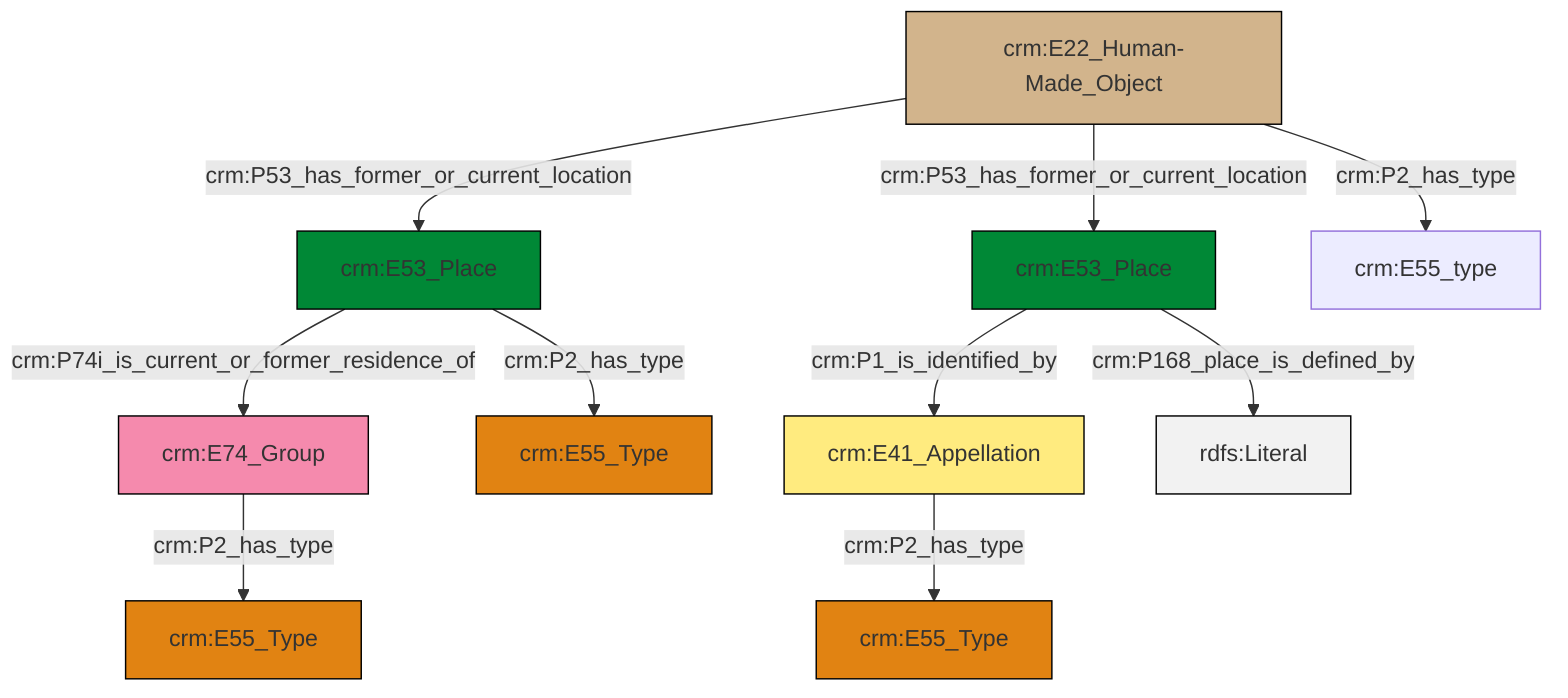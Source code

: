 graph TD
classDef Literal fill:#f2f2f2,stroke:#000000;
classDef CRM_Entity fill:#FFFFFF,stroke:#000000;
classDef Temporal_Entity fill:#00C9E6, stroke:#000000;
classDef Type fill:#E18312, stroke:#000000;
classDef Time-Span fill:#2C9C91, stroke:#000000;
classDef Appellation fill:#FFEB7F, stroke:#000000;
classDef Place fill:#008836, stroke:#000000;
classDef Persistent_Item fill:#B266B2, stroke:#000000;
classDef Conceptual_Object fill:#FFD700, stroke:#000000;
classDef Physical_Thing fill:#D2B48C, stroke:#000000;
classDef Actor fill:#f58aad, stroke:#000000;
classDef PC_Classes fill:#4ce600, stroke:#000000;
classDef Multi fill:#cccccc,stroke:#000000;

6["crm:E53_Place"]:::Place -->|crm:P2_has_type| 7["crm:E55_Type"]:::Type
0["crm:E22_Human-Made_Object"]:::Physical_Thing -->|crm:P53_has_former_or_current_location| 6["crm:E53_Place"]:::Place
9["crm:E53_Place"]:::Place -->|crm:P1_is_identified_by| 2["crm:E41_Appellation"]:::Appellation
0["crm:E22_Human-Made_Object"]:::Physical_Thing -->|crm:P53_has_former_or_current_location| 9["crm:E53_Place"]:::Place
6["crm:E53_Place"]:::Place -->|crm:P74i_is_current_or_former_residence_of| 12["crm:E74_Group"]:::Actor
0["crm:E22_Human-Made_Object"]:::Physical_Thing -->|crm:P2_has_type| 13["crm:E55_type"]:::Default
2["crm:E41_Appellation"]:::Appellation -->|crm:P2_has_type| 10["crm:E55_Type"]:::Type
12["crm:E74_Group"]:::Actor -->|crm:P2_has_type| 4["crm:E55_Type"]:::Type
9["crm:E53_Place"]:::Place -->|crm:P168_place_is_defined_by| 20[rdfs:Literal]:::Literal